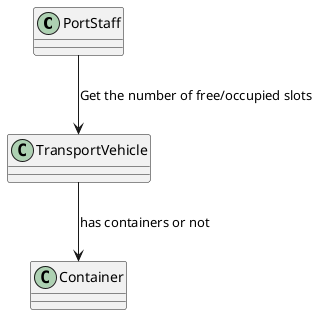 @startuml
'https://plantuml.com/class-diagram

class PortStaff{

}

class TransportVehicle{

}

class Container{

}

PortStaff --> TransportVehicle : Get the number of free/occupied slots
TransportVehicle --> Container : has containers or not

@enduml